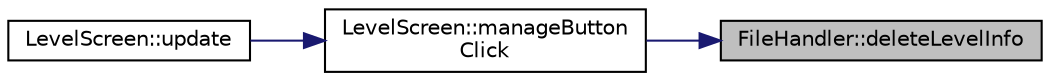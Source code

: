 digraph "FileHandler::deleteLevelInfo"
{
 // LATEX_PDF_SIZE
  edge [fontname="Helvetica",fontsize="10",labelfontname="Helvetica",labelfontsize="10"];
  node [fontname="Helvetica",fontsize="10",shape=record];
  rankdir="RL";
  Node1 [label="FileHandler::deleteLevelInfo",height=0.2,width=0.4,color="black", fillcolor="grey75", style="filled", fontcolor="black",tooltip=" "];
  Node1 -> Node2 [dir="back",color="midnightblue",fontsize="10",style="solid",fontname="Helvetica"];
  Node2 [label="LevelScreen::manageButton\lClick",height=0.2,width=0.4,color="black", fillcolor="white", style="filled",URL="$class_level_screen.html#afcc71ddf831c53a9f4ea199a2cdad5d1",tooltip="does the required aciton on button clicks"];
  Node2 -> Node3 [dir="back",color="midnightblue",fontsize="10",style="solid",fontname="Helvetica"];
  Node3 [label="LevelScreen::update",height=0.2,width=0.4,color="black", fillcolor="white", style="filled",URL="$class_level_screen.html#aa1c5ae2e5452dec4c1bdf9b5bfb2e213",tooltip="updates all the elements in the screen"];
}
